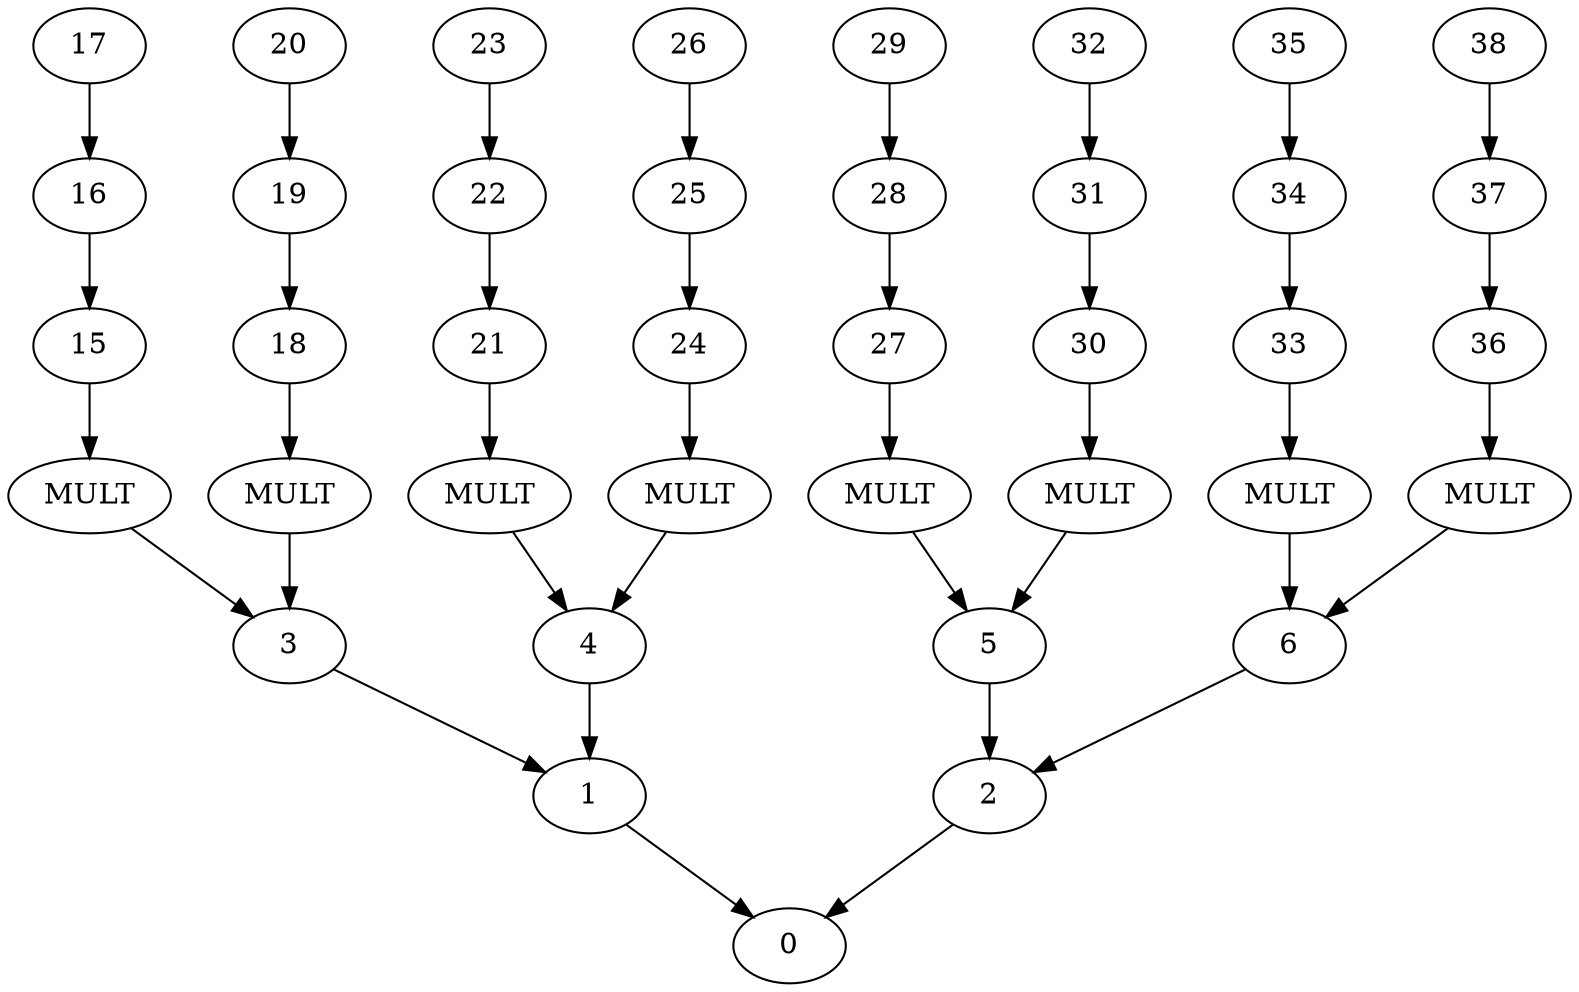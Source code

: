 strict digraph  {
0;
1;
2;
3;
4;
5;
6;
7[label=MULT];
8[label=MULT];
9[label=MULT];
10[label=MULT];
11[label=MULT];
12[label=MULT];
13[label=MULT];
14[label=MULT];
15;
16;
17;
18;
19;
20;
21;
22;
23;
24;
25;
26;
27;
28;
29;
30;
31;
32;
33;
34;
35;
36;
37;
38;
1 -> 0;
2 -> 0;
3 -> 1;
4 -> 1;
5 -> 2;
6 -> 2;
7 -> 3;
8 -> 3;
9 -> 4;
10 -> 4;
11 -> 5;
12 -> 5;
13 -> 6;
14 -> 6;
15 -> 7;
18 -> 8;
21 -> 9;
24 -> 10;
27 -> 11;
30 -> 12;
33 -> 13;
36 -> 14;
16 -> 15;
17 -> 16;
19 -> 18;
20 -> 19;
22 -> 21;
23 -> 22;
25 -> 24;
26 -> 25;
28 -> 27;
29 -> 28;
31 -> 30;
32 -> 31;
34 -> 33;
35 -> 34;
37 -> 36;
38 -> 37;
}
